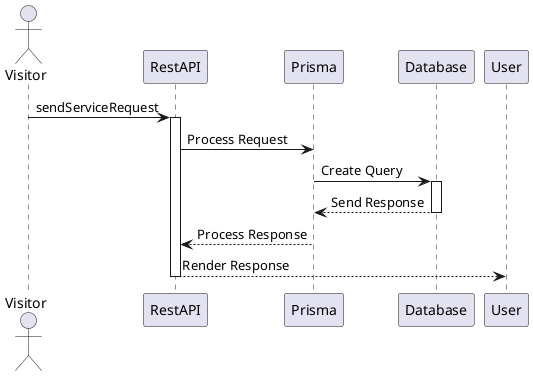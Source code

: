 @startuml API
actor Visitor

participant "RestAPI" as A
participant "Prisma" as P
participant "Database" as D

Visitor -> A: sendServiceRequest
activate A

A -> P: Process Request

P -> D: Create Query
activate D

D --> P: Send Response
deactivate D

P --> A: Process Response
deactivate P

A --> User: Render Response
deactivate A

@enduml